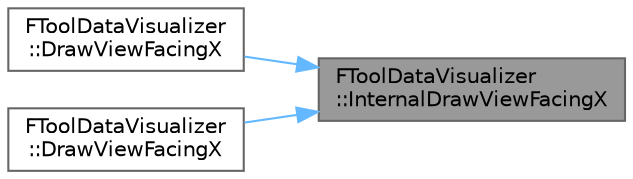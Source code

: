 digraph "FToolDataVisualizer::InternalDrawViewFacingX"
{
 // INTERACTIVE_SVG=YES
 // LATEX_PDF_SIZE
  bgcolor="transparent";
  edge [fontname=Helvetica,fontsize=10,labelfontname=Helvetica,labelfontsize=10];
  node [fontname=Helvetica,fontsize=10,shape=box,height=0.2,width=0.4];
  rankdir="RL";
  Node1 [id="Node000001",label="FToolDataVisualizer\l::InternalDrawViewFacingX",height=0.2,width=0.4,color="gray40", fillcolor="grey60", style="filled", fontcolor="black",tooltip=" "];
  Node1 -> Node2 [id="edge1_Node000001_Node000002",dir="back",color="steelblue1",style="solid",tooltip=" "];
  Node2 [id="Node000002",label="FToolDataVisualizer\l::DrawViewFacingX",height=0.2,width=0.4,color="grey40", fillcolor="white", style="filled",URL="$d1/d0f/classFToolDataVisualizer.html#a99a6761badcf167443d042f9a46eb382",tooltip="Draw a world-space X facing the viewer at the given position."];
  Node1 -> Node3 [id="edge2_Node000001_Node000003",dir="back",color="steelblue1",style="solid",tooltip=" "];
  Node3 [id="Node000003",label="FToolDataVisualizer\l::DrawViewFacingX",height=0.2,width=0.4,color="grey40", fillcolor="white", style="filled",URL="$d1/d0f/classFToolDataVisualizer.html#aa7a2ee2b7664221adef42a2ce5fc62bf",tooltip="Draw a world-space X facing the viewer at the given position."];
}
